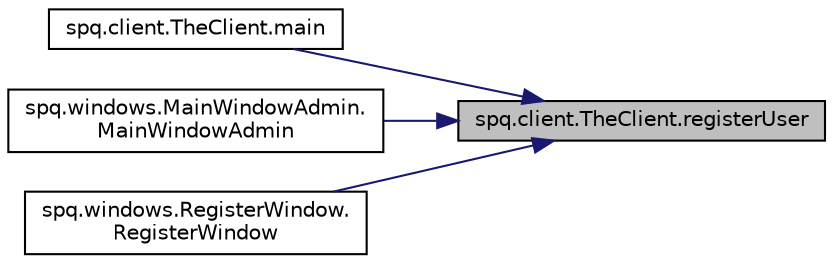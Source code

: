 digraph "spq.client.TheClient.registerUser"
{
 // LATEX_PDF_SIZE
  edge [fontname="Helvetica",fontsize="10",labelfontname="Helvetica",labelfontsize="10"];
  node [fontname="Helvetica",fontsize="10",shape=record];
  rankdir="RL";
  Node1 [label="spq.client.TheClient.registerUser",height=0.2,width=0.4,color="black", fillcolor="grey75", style="filled", fontcolor="black",tooltip=" "];
  Node1 -> Node2 [dir="back",color="midnightblue",fontsize="10",style="solid",fontname="Helvetica"];
  Node2 [label="spq.client.TheClient.main",height=0.2,width=0.4,color="black", fillcolor="white", style="filled",URL="$classspq_1_1client_1_1_the_client.html#ae6edad5c28753b899d2ade7ec6e8b823",tooltip=" "];
  Node1 -> Node3 [dir="back",color="midnightblue",fontsize="10",style="solid",fontname="Helvetica"];
  Node3 [label="spq.windows.MainWindowAdmin.\lMainWindowAdmin",height=0.2,width=0.4,color="black", fillcolor="white", style="filled",URL="$classspq_1_1windows_1_1_main_window_admin.html#a6f184e059ccaa33595489cf5e29004c3",tooltip=" "];
  Node1 -> Node4 [dir="back",color="midnightblue",fontsize="10",style="solid",fontname="Helvetica"];
  Node4 [label="spq.windows.RegisterWindow.\lRegisterWindow",height=0.2,width=0.4,color="black", fillcolor="white", style="filled",URL="$classspq_1_1windows_1_1_register_window.html#ae6fb67636b4a8460b21e18d4aadf7f94",tooltip=" "];
}
